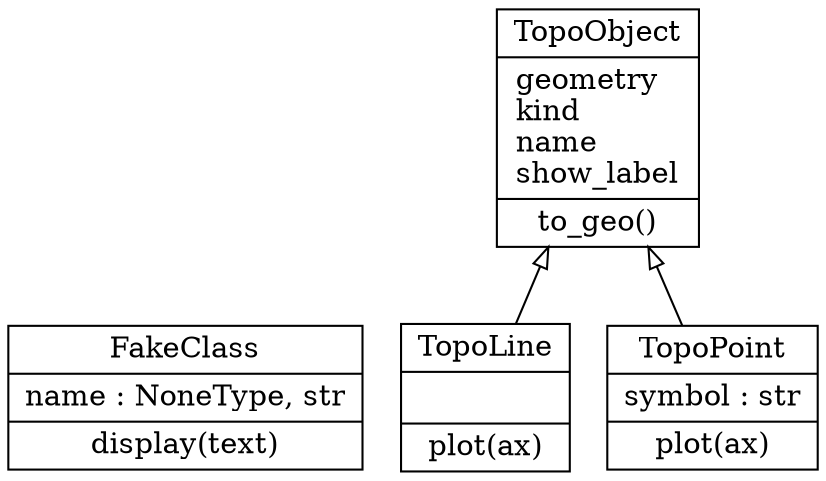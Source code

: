 digraph "classes_uml_geometron" {
rankdir=BT
charset="utf-8"
"geometron.core.FakeClass" [color="black", fontcolor="black", label=<{FakeClass|name : NoneType, str<br ALIGN="LEFT"/>|display(text)<br ALIGN="LEFT"/>}>, shape="record", style="solid"];
"geometron.survey.survey.TopoLine" [color="black", fontcolor="black", label=<{TopoLine|<br ALIGN="LEFT"/>|plot(ax)<br ALIGN="LEFT"/>}>, shape="record", style="solid"];
"geometron.survey.survey.TopoObject" [color="black", fontcolor="black", label=<{TopoObject|geometry<br ALIGN="LEFT"/>kind<br ALIGN="LEFT"/>name<br ALIGN="LEFT"/>show_label<br ALIGN="LEFT"/>|to_geo()<br ALIGN="LEFT"/>}>, shape="record", style="solid"];
"geometron.survey.survey.TopoPoint" [color="black", fontcolor="black", label=<{TopoPoint|symbol : str<br ALIGN="LEFT"/>|plot(ax)<br ALIGN="LEFT"/>}>, shape="record", style="solid"];
"geometron.survey.survey.TopoLine" -> "geometron.survey.survey.TopoObject" [arrowhead="empty", arrowtail="none"];
"geometron.survey.survey.TopoPoint" -> "geometron.survey.survey.TopoObject" [arrowhead="empty", arrowtail="none"];
}
